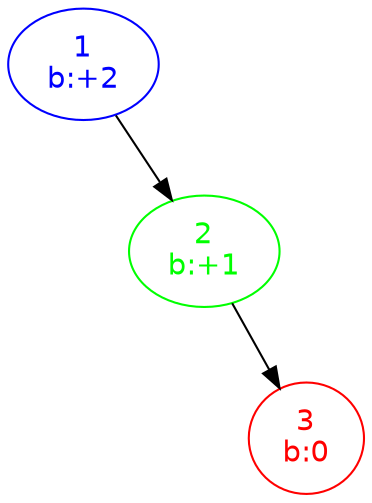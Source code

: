 digraph G {
	graph [fontname = "Helvetica"];
	node [fontname = "Helvetica"];
	edge [fontname = "Helvetica"];

	3 [label="3\nb:0",fontcolor=red];
	2 [label="2\nb:+1",fontcolor=green];
	1 [label="1\nb:+2",fontcolor=blue];

	3 [color=red];
	2 [color=green];
	1 [color=blue];

	l1 [label="", width=0.1, style=invis];
	1 -> l1 [style=invis];
	m1 [label="", width=0.1, style=invis];
	1 -> m1 [style=invis];
	1 -> 2;
	{rank=same l1 -> m1 -> 2 [style=invis]};

	l2 [label="", width=0.1, style=invis];
	2 -> l2 [style=invis];
	m2 [label="", width=0.1, style=invis];
	2 -> m2 [style=invis];
	2 -> 3;
	{rank=same l2 -> m2 -> 3 [style=invis]};
}
